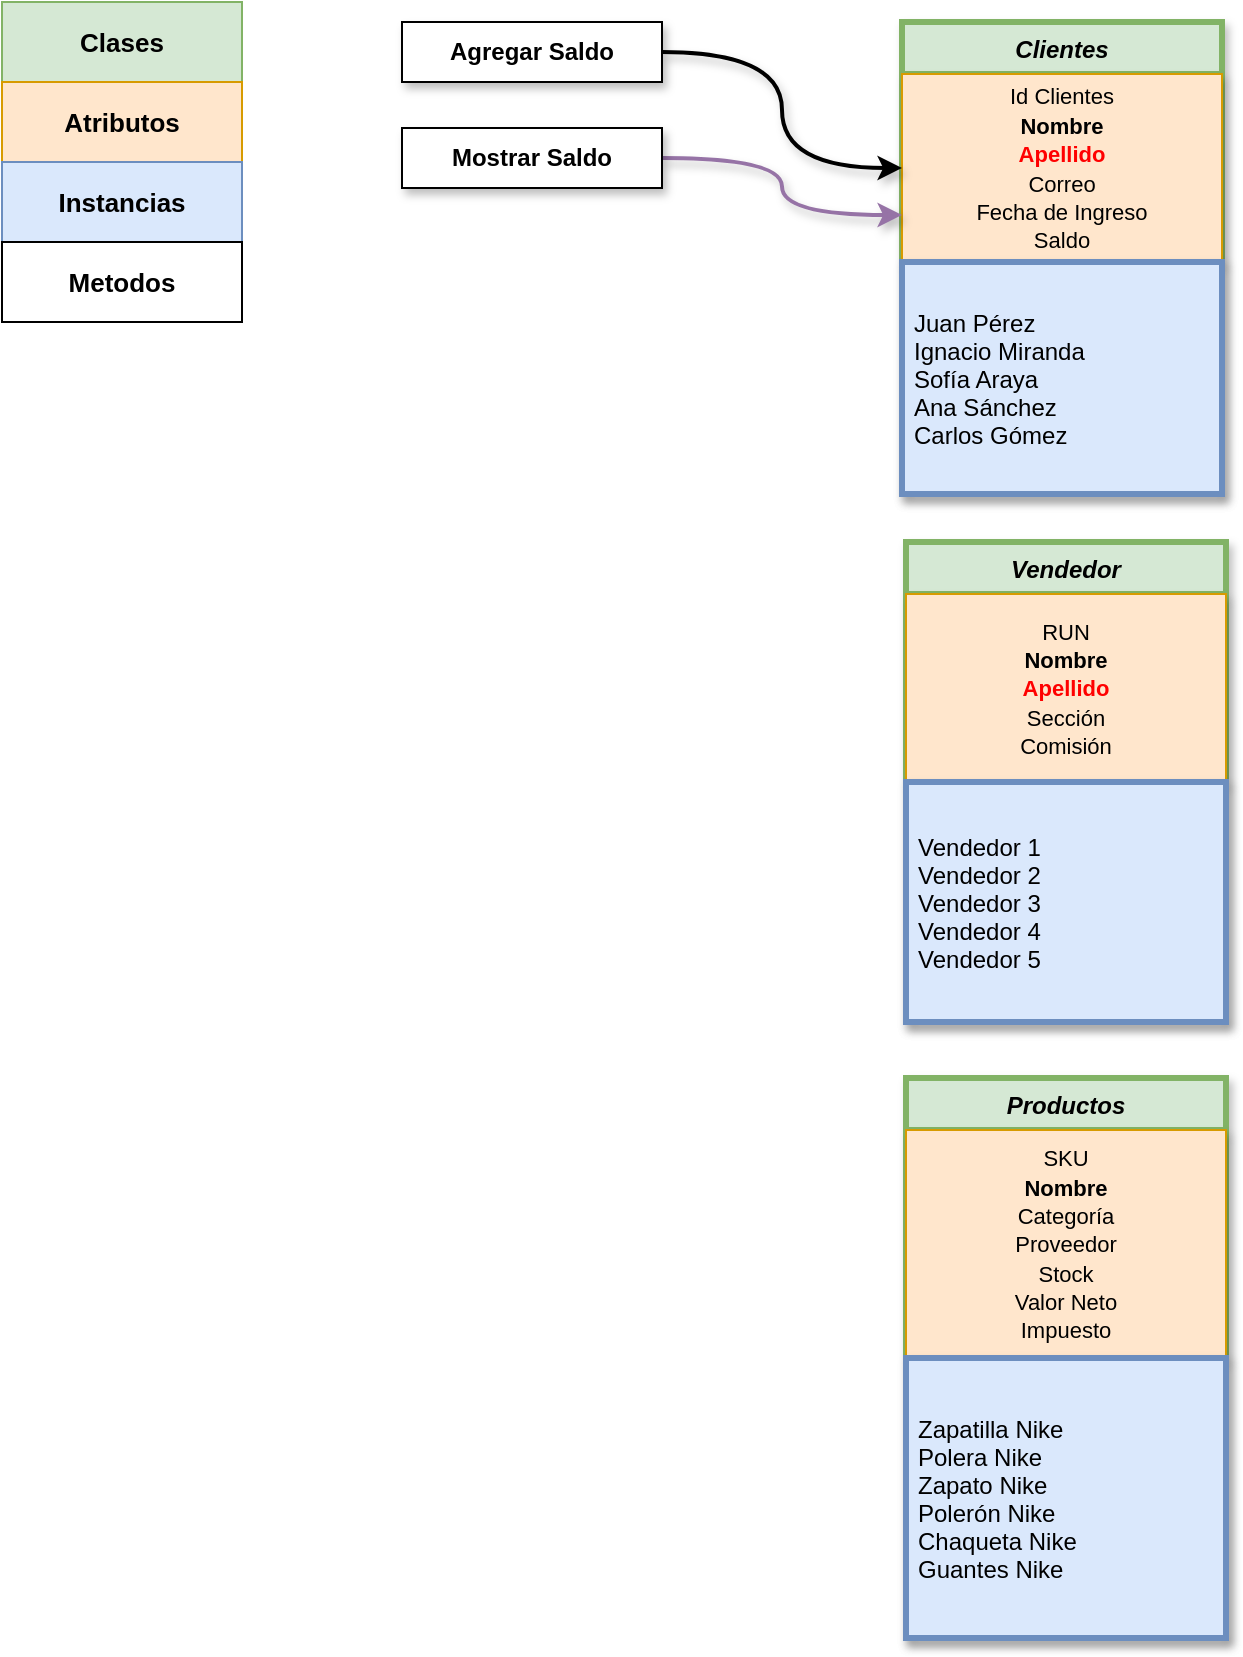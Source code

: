 <mxfile version="21.2.9" type="device">
  <diagram id="C5RBs43oDa-KdzZeNtuy" name="Page-1">
    <mxGraphModel dx="1036" dy="559" grid="1" gridSize="10" guides="1" tooltips="1" connect="1" arrows="1" fold="1" page="1" pageScale="1" pageWidth="827" pageHeight="1169" math="0" shadow="0">
      <root>
        <mxCell id="WIyWlLk6GJQsqaUBKTNV-0" />
        <mxCell id="WIyWlLk6GJQsqaUBKTNV-1" parent="WIyWlLk6GJQsqaUBKTNV-0" />
        <mxCell id="QOFPMuBqn9k8lzrsz_U1-6" value="Clientes" style="swimlane;fontStyle=3;align=center;verticalAlign=top;childLayout=stackLayout;horizontal=1;startSize=26;horizontalStack=0;resizeParent=1;resizeLast=0;collapsible=1;marginBottom=0;rounded=0;shadow=1;strokeWidth=3;fillColor=#d5e8d4;strokeColor=#82b366;" parent="WIyWlLk6GJQsqaUBKTNV-1" vertex="1">
          <mxGeometry x="450" y="10" width="160" height="236" as="geometry">
            <mxRectangle x="230" y="140" width="160" height="26" as="alternateBounds" />
          </mxGeometry>
        </mxCell>
        <mxCell id="T6MQUZ3w0YRGrI-8vBEj-6" value="&lt;span style=&quot;font-size: 11px;&quot;&gt;Id Clientes&lt;br&gt;&lt;b&gt;Nombre&lt;br&gt;&lt;font color=&quot;#ff0000&quot;&gt;Apellido&lt;/font&gt;&lt;/b&gt;&lt;font color=&quot;#ff0000&quot;&gt;&lt;br&gt;&lt;/font&gt;Correo&lt;br&gt;Fecha de Ingreso&lt;br&gt;Saldo&lt;br&gt;&lt;/span&gt;" style="rounded=0;whiteSpace=wrap;html=1;fillColor=#ffe6cc;strokeColor=#d79b00;shadow=1;" parent="QOFPMuBqn9k8lzrsz_U1-6" vertex="1">
          <mxGeometry y="26" width="160" height="94" as="geometry" />
        </mxCell>
        <mxCell id="QOFPMuBqn9k8lzrsz_U1-7" value="Juan Pérez&#xa;Ignacio Miranda&#xa;Sofía Araya&#xa;Ana Sánchez&#xa;Carlos Gómez" style="text;align=left;verticalAlign=middle;spacingLeft=4;spacingRight=4;overflow=hidden;rotatable=0;points=[[0,0.5],[1,0.5]];portConstraint=eastwest;rounded=0;shadow=1;html=0;fillColor=#dae8fc;strokeColor=#6c8ebf;strokeWidth=3;" parent="QOFPMuBqn9k8lzrsz_U1-6" vertex="1">
          <mxGeometry y="120" width="160" height="116" as="geometry" />
        </mxCell>
        <mxCell id="T6MQUZ3w0YRGrI-8vBEj-7" value="Productos" style="swimlane;fontStyle=3;align=center;verticalAlign=top;childLayout=stackLayout;horizontal=1;startSize=26;horizontalStack=0;resizeParent=1;resizeLast=0;collapsible=1;marginBottom=0;rounded=0;shadow=1;strokeWidth=3;fillColor=#d5e8d4;strokeColor=#82b366;" parent="WIyWlLk6GJQsqaUBKTNV-1" vertex="1">
          <mxGeometry x="452" y="538" width="160" height="280" as="geometry">
            <mxRectangle x="230" y="140" width="160" height="26" as="alternateBounds" />
          </mxGeometry>
        </mxCell>
        <mxCell id="T6MQUZ3w0YRGrI-8vBEj-8" value="&lt;font style=&quot;font-size: 11px;&quot;&gt;SKU&lt;br&gt;&lt;b&gt;Nombre&lt;/b&gt;&lt;br&gt;Categoría&lt;br&gt;Proveedor&lt;br&gt;Stock&lt;br&gt;Valor Neto&lt;br&gt;Impuesto&lt;br&gt;&lt;/font&gt;" style="rounded=0;whiteSpace=wrap;html=1;fillColor=#ffe6cc;strokeColor=#d79b00;shadow=1;" parent="T6MQUZ3w0YRGrI-8vBEj-7" vertex="1">
          <mxGeometry y="26" width="160" height="114" as="geometry" />
        </mxCell>
        <mxCell id="T6MQUZ3w0YRGrI-8vBEj-9" value="Zapatilla Nike&#xa;Polera Nike&#xa;Zapato Nike&#xa;Polerón Nike&#xa;Chaqueta Nike&#xa;Guantes Nike" style="text;align=left;verticalAlign=middle;spacingLeft=4;spacingRight=4;overflow=hidden;rotatable=0;points=[[0,0.5],[1,0.5]];portConstraint=eastwest;rounded=0;shadow=1;html=0;fillColor=#dae8fc;strokeColor=#6c8ebf;strokeWidth=3;" parent="T6MQUZ3w0YRGrI-8vBEj-7" vertex="1">
          <mxGeometry y="140" width="160" height="140" as="geometry" />
        </mxCell>
        <mxCell id="T6MQUZ3w0YRGrI-8vBEj-10" value="Vendedor" style="swimlane;fontStyle=3;align=center;verticalAlign=top;childLayout=stackLayout;horizontal=1;startSize=26;horizontalStack=0;resizeParent=1;resizeLast=0;collapsible=1;marginBottom=0;rounded=0;shadow=1;strokeWidth=3;fillColor=#d5e8d4;strokeColor=#82b366;" parent="WIyWlLk6GJQsqaUBKTNV-1" vertex="1">
          <mxGeometry x="452" y="270" width="160" height="240" as="geometry">
            <mxRectangle x="230" y="140" width="160" height="26" as="alternateBounds" />
          </mxGeometry>
        </mxCell>
        <mxCell id="T6MQUZ3w0YRGrI-8vBEj-11" value="&lt;font style=&quot;font-size: 11px;&quot;&gt;RUN&lt;br&gt;&lt;b&gt;Nombre&lt;br&gt;&lt;font color=&quot;#ff0000&quot;&gt;Apellido&lt;/font&gt;&lt;/b&gt;&lt;br&gt;Sección&lt;br&gt;Comisión&lt;br&gt;&lt;/font&gt;" style="rounded=0;whiteSpace=wrap;html=1;fillColor=#ffe6cc;strokeColor=#d79b00;shadow=1;" parent="T6MQUZ3w0YRGrI-8vBEj-10" vertex="1">
          <mxGeometry y="26" width="160" height="94" as="geometry" />
        </mxCell>
        <mxCell id="T6MQUZ3w0YRGrI-8vBEj-12" value="Vendedor 1&#xa;Vendedor 2&#xa;Vendedor 3&#xa;Vendedor 4&#xa;Vendedor 5" style="text;align=left;verticalAlign=middle;spacingLeft=4;spacingRight=4;overflow=hidden;rotatable=0;points=[[0,0.5],[1,0.5]];portConstraint=eastwest;rounded=0;shadow=1;html=0;fillColor=#dae8fc;strokeColor=#6c8ebf;strokeWidth=3;" parent="T6MQUZ3w0YRGrI-8vBEj-10" vertex="1">
          <mxGeometry y="120" width="160" height="120" as="geometry" />
        </mxCell>
        <mxCell id="T6MQUZ3w0YRGrI-8vBEj-46" style="edgeStyle=orthogonalEdgeStyle;orthogonalLoop=1;jettySize=auto;html=1;exitX=1;exitY=0.5;exitDx=0;exitDy=0;strokeWidth=2;curved=1;entryX=0;entryY=0.5;entryDx=0;entryDy=0;shadow=1;" parent="WIyWlLk6GJQsqaUBKTNV-1" source="T6MQUZ3w0YRGrI-8vBEj-20" target="T6MQUZ3w0YRGrI-8vBEj-6" edge="1">
          <mxGeometry relative="1" as="geometry">
            <mxPoint x="410" y="60" as="targetPoint" />
          </mxGeometry>
        </mxCell>
        <mxCell id="T6MQUZ3w0YRGrI-8vBEj-20" value="Agregar Saldo" style="rounded=0;whiteSpace=wrap;html=1;shadow=1;fontStyle=1" parent="WIyWlLk6GJQsqaUBKTNV-1" vertex="1">
          <mxGeometry x="200" y="10" width="130" height="30" as="geometry" />
        </mxCell>
        <mxCell id="T6MQUZ3w0YRGrI-8vBEj-47" style="edgeStyle=orthogonalEdgeStyle;orthogonalLoop=1;jettySize=auto;html=1;exitX=1;exitY=0.5;exitDx=0;exitDy=0;strokeWidth=2;curved=1;fillColor=#e1d5e7;strokeColor=#9673a6;entryX=0;entryY=0.75;entryDx=0;entryDy=0;shadow=1;" parent="WIyWlLk6GJQsqaUBKTNV-1" source="T6MQUZ3w0YRGrI-8vBEj-21" target="T6MQUZ3w0YRGrI-8vBEj-6" edge="1">
          <mxGeometry relative="1" as="geometry">
            <mxPoint x="70" y="113.5" as="targetPoint" />
          </mxGeometry>
        </mxCell>
        <mxCell id="T6MQUZ3w0YRGrI-8vBEj-21" value="Mostrar Saldo" style="rounded=0;whiteSpace=wrap;html=1;shadow=1;fontStyle=1" parent="WIyWlLk6GJQsqaUBKTNV-1" vertex="1">
          <mxGeometry x="200" y="63" width="130" height="30" as="geometry" />
        </mxCell>
        <mxCell id="G02MHVR6QXamZ-RNYX6Y-0" value="&lt;b&gt;&lt;font style=&quot;font-size: 13px;&quot;&gt;Clases&lt;/font&gt;&lt;/b&gt;" style="rounded=0;whiteSpace=wrap;html=1;fillColor=#d5e8d4;strokeColor=#82b366;" parent="WIyWlLk6GJQsqaUBKTNV-1" vertex="1">
          <mxGeometry width="120" height="40" as="geometry" />
        </mxCell>
        <mxCell id="G02MHVR6QXamZ-RNYX6Y-1" value="&lt;b&gt;&lt;font style=&quot;font-size: 13px;&quot;&gt;Atributos&lt;/font&gt;&lt;/b&gt;" style="rounded=0;whiteSpace=wrap;html=1;fillColor=#ffe6cc;strokeColor=#d79b00;" parent="WIyWlLk6GJQsqaUBKTNV-1" vertex="1">
          <mxGeometry y="40" width="120" height="40" as="geometry" />
        </mxCell>
        <mxCell id="G02MHVR6QXamZ-RNYX6Y-2" value="&lt;b&gt;&lt;font style=&quot;font-size: 13px;&quot;&gt;Instancias&lt;/font&gt;&lt;/b&gt;" style="rounded=0;whiteSpace=wrap;html=1;fillColor=#dae8fc;strokeColor=#6c8ebf;" parent="WIyWlLk6GJQsqaUBKTNV-1" vertex="1">
          <mxGeometry y="80" width="120" height="40" as="geometry" />
        </mxCell>
        <mxCell id="G02MHVR6QXamZ-RNYX6Y-3" value="&lt;b&gt;&lt;font style=&quot;font-size: 13px;&quot;&gt;Metodos&lt;/font&gt;&lt;/b&gt;" style="rounded=0;whiteSpace=wrap;html=1;" parent="WIyWlLk6GJQsqaUBKTNV-1" vertex="1">
          <mxGeometry y="120" width="120" height="40" as="geometry" />
        </mxCell>
      </root>
    </mxGraphModel>
  </diagram>
</mxfile>
